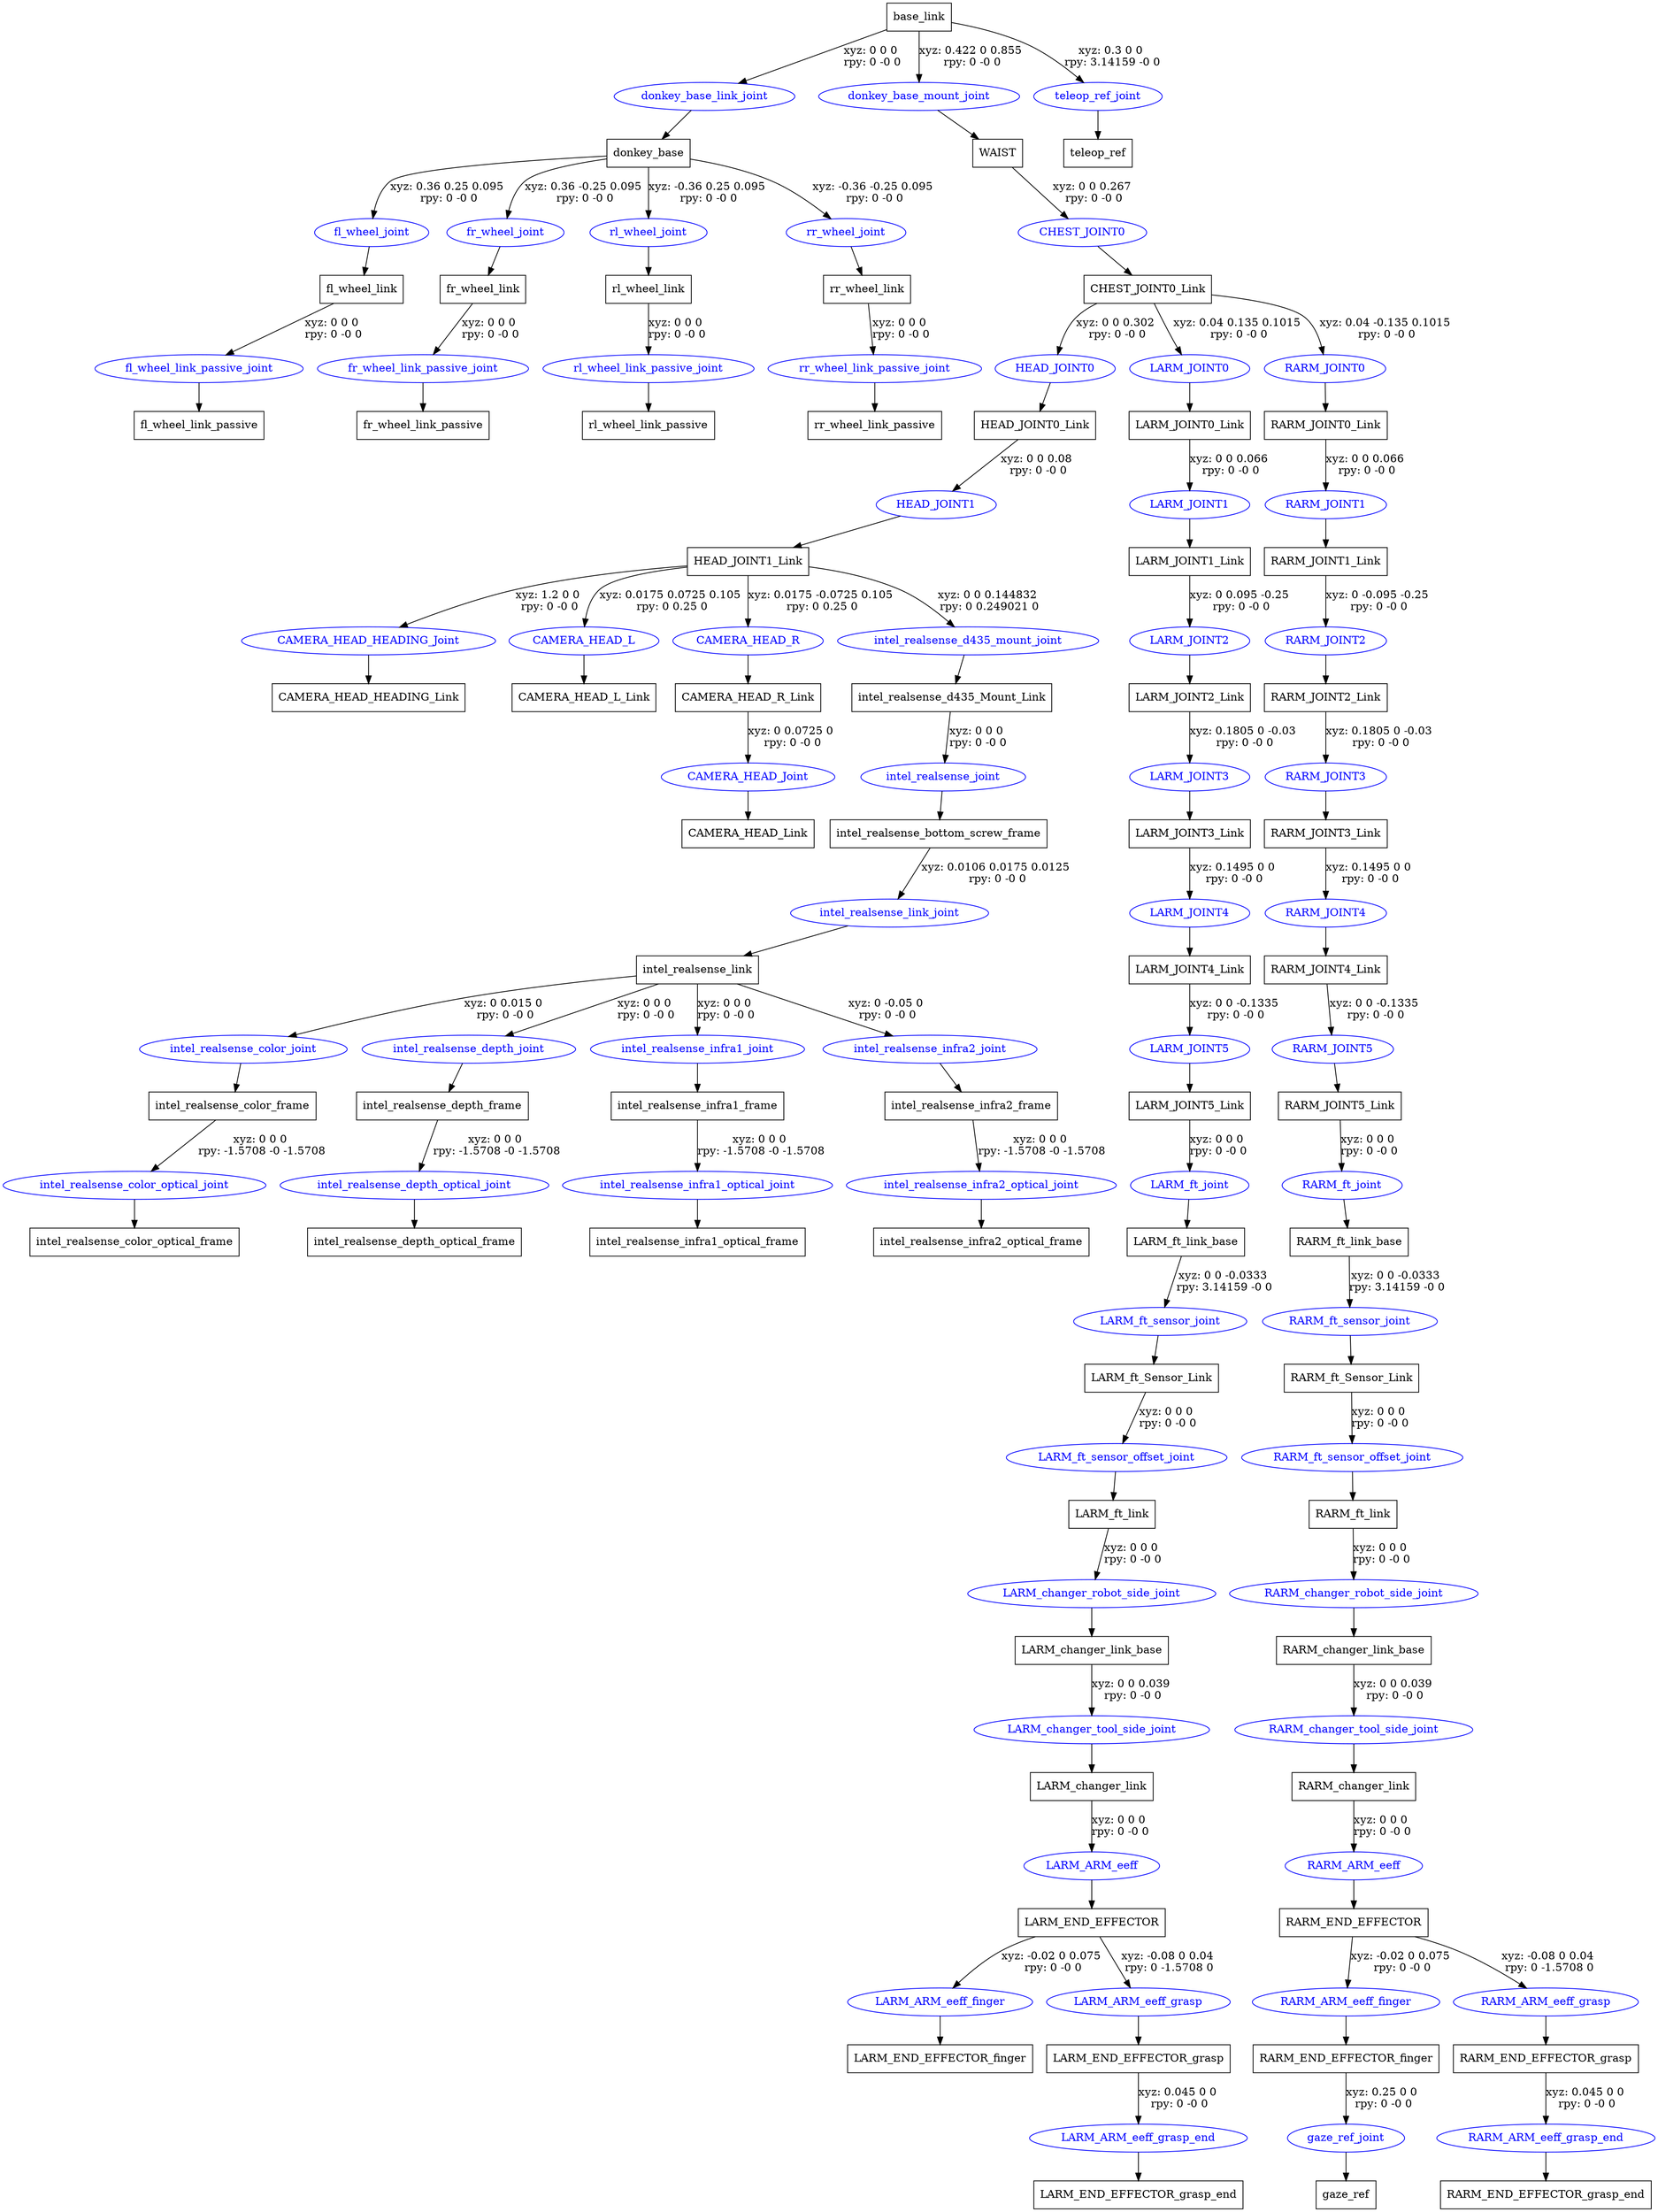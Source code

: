 digraph G {
node [shape=box];
"base_link" [label="base_link"];
"donkey_base" [label="donkey_base"];
"fl_wheel_link" [label="fl_wheel_link"];
"fl_wheel_link_passive" [label="fl_wheel_link_passive"];
"fr_wheel_link" [label="fr_wheel_link"];
"fr_wheel_link_passive" [label="fr_wheel_link_passive"];
"rl_wheel_link" [label="rl_wheel_link"];
"rl_wheel_link_passive" [label="rl_wheel_link_passive"];
"rr_wheel_link" [label="rr_wheel_link"];
"rr_wheel_link_passive" [label="rr_wheel_link_passive"];
"WAIST" [label="WAIST"];
"CHEST_JOINT0_Link" [label="CHEST_JOINT0_Link"];
"HEAD_JOINT0_Link" [label="HEAD_JOINT0_Link"];
"HEAD_JOINT1_Link" [label="HEAD_JOINT1_Link"];
"CAMERA_HEAD_HEADING_Link" [label="CAMERA_HEAD_HEADING_Link"];
"CAMERA_HEAD_L_Link" [label="CAMERA_HEAD_L_Link"];
"CAMERA_HEAD_R_Link" [label="CAMERA_HEAD_R_Link"];
"CAMERA_HEAD_Link" [label="CAMERA_HEAD_Link"];
"intel_realsense_d435_Mount_Link" [label="intel_realsense_d435_Mount_Link"];
"intel_realsense_bottom_screw_frame" [label="intel_realsense_bottom_screw_frame"];
"intel_realsense_link" [label="intel_realsense_link"];
"intel_realsense_color_frame" [label="intel_realsense_color_frame"];
"intel_realsense_color_optical_frame" [label="intel_realsense_color_optical_frame"];
"intel_realsense_depth_frame" [label="intel_realsense_depth_frame"];
"intel_realsense_depth_optical_frame" [label="intel_realsense_depth_optical_frame"];
"intel_realsense_infra1_frame" [label="intel_realsense_infra1_frame"];
"intel_realsense_infra1_optical_frame" [label="intel_realsense_infra1_optical_frame"];
"intel_realsense_infra2_frame" [label="intel_realsense_infra2_frame"];
"intel_realsense_infra2_optical_frame" [label="intel_realsense_infra2_optical_frame"];
"LARM_JOINT0_Link" [label="LARM_JOINT0_Link"];
"LARM_JOINT1_Link" [label="LARM_JOINT1_Link"];
"LARM_JOINT2_Link" [label="LARM_JOINT2_Link"];
"LARM_JOINT3_Link" [label="LARM_JOINT3_Link"];
"LARM_JOINT4_Link" [label="LARM_JOINT4_Link"];
"LARM_JOINT5_Link" [label="LARM_JOINT5_Link"];
"LARM_ft_link_base" [label="LARM_ft_link_base"];
"LARM_ft_Sensor_Link" [label="LARM_ft_Sensor_Link"];
"LARM_ft_link" [label="LARM_ft_link"];
"LARM_changer_link_base" [label="LARM_changer_link_base"];
"LARM_changer_link" [label="LARM_changer_link"];
"LARM_END_EFFECTOR" [label="LARM_END_EFFECTOR"];
"LARM_END_EFFECTOR_finger" [label="LARM_END_EFFECTOR_finger"];
"LARM_END_EFFECTOR_grasp" [label="LARM_END_EFFECTOR_grasp"];
"LARM_END_EFFECTOR_grasp_end" [label="LARM_END_EFFECTOR_grasp_end"];
"RARM_JOINT0_Link" [label="RARM_JOINT0_Link"];
"RARM_JOINT1_Link" [label="RARM_JOINT1_Link"];
"RARM_JOINT2_Link" [label="RARM_JOINT2_Link"];
"RARM_JOINT3_Link" [label="RARM_JOINT3_Link"];
"RARM_JOINT4_Link" [label="RARM_JOINT4_Link"];
"RARM_JOINT5_Link" [label="RARM_JOINT5_Link"];
"RARM_ft_link_base" [label="RARM_ft_link_base"];
"RARM_ft_Sensor_Link" [label="RARM_ft_Sensor_Link"];
"RARM_ft_link" [label="RARM_ft_link"];
"RARM_changer_link_base" [label="RARM_changer_link_base"];
"RARM_changer_link" [label="RARM_changer_link"];
"RARM_END_EFFECTOR" [label="RARM_END_EFFECTOR"];
"RARM_END_EFFECTOR_finger" [label="RARM_END_EFFECTOR_finger"];
"gaze_ref" [label="gaze_ref"];
"RARM_END_EFFECTOR_grasp" [label="RARM_END_EFFECTOR_grasp"];
"RARM_END_EFFECTOR_grasp_end" [label="RARM_END_EFFECTOR_grasp_end"];
"teleop_ref" [label="teleop_ref"];
node [shape=ellipse, color=blue, fontcolor=blue];
"base_link" -> "donkey_base_link_joint" [label="xyz: 0 0 0 \nrpy: 0 -0 0"]
"donkey_base_link_joint" -> "donkey_base"
"donkey_base" -> "fl_wheel_joint" [label="xyz: 0.36 0.25 0.095 \nrpy: 0 -0 0"]
"fl_wheel_joint" -> "fl_wheel_link"
"fl_wheel_link" -> "fl_wheel_link_passive_joint" [label="xyz: 0 0 0 \nrpy: 0 -0 0"]
"fl_wheel_link_passive_joint" -> "fl_wheel_link_passive"
"donkey_base" -> "fr_wheel_joint" [label="xyz: 0.36 -0.25 0.095 \nrpy: 0 -0 0"]
"fr_wheel_joint" -> "fr_wheel_link"
"fr_wheel_link" -> "fr_wheel_link_passive_joint" [label="xyz: 0 0 0 \nrpy: 0 -0 0"]
"fr_wheel_link_passive_joint" -> "fr_wheel_link_passive"
"donkey_base" -> "rl_wheel_joint" [label="xyz: -0.36 0.25 0.095 \nrpy: 0 -0 0"]
"rl_wheel_joint" -> "rl_wheel_link"
"rl_wheel_link" -> "rl_wheel_link_passive_joint" [label="xyz: 0 0 0 \nrpy: 0 -0 0"]
"rl_wheel_link_passive_joint" -> "rl_wheel_link_passive"
"donkey_base" -> "rr_wheel_joint" [label="xyz: -0.36 -0.25 0.095 \nrpy: 0 -0 0"]
"rr_wheel_joint" -> "rr_wheel_link"
"rr_wheel_link" -> "rr_wheel_link_passive_joint" [label="xyz: 0 0 0 \nrpy: 0 -0 0"]
"rr_wheel_link_passive_joint" -> "rr_wheel_link_passive"
"base_link" -> "donkey_base_mount_joint" [label="xyz: 0.422 0 0.855 \nrpy: 0 -0 0"]
"donkey_base_mount_joint" -> "WAIST"
"WAIST" -> "CHEST_JOINT0" [label="xyz: 0 0 0.267 \nrpy: 0 -0 0"]
"CHEST_JOINT0" -> "CHEST_JOINT0_Link"
"CHEST_JOINT0_Link" -> "HEAD_JOINT0" [label="xyz: 0 0 0.302 \nrpy: 0 -0 0"]
"HEAD_JOINT0" -> "HEAD_JOINT0_Link"
"HEAD_JOINT0_Link" -> "HEAD_JOINT1" [label="xyz: 0 0 0.08 \nrpy: 0 -0 0"]
"HEAD_JOINT1" -> "HEAD_JOINT1_Link"
"HEAD_JOINT1_Link" -> "CAMERA_HEAD_HEADING_Joint" [label="xyz: 1.2 0 0 \nrpy: 0 -0 0"]
"CAMERA_HEAD_HEADING_Joint" -> "CAMERA_HEAD_HEADING_Link"
"HEAD_JOINT1_Link" -> "CAMERA_HEAD_L" [label="xyz: 0.0175 0.0725 0.105 \nrpy: 0 0.25 0"]
"CAMERA_HEAD_L" -> "CAMERA_HEAD_L_Link"
"HEAD_JOINT1_Link" -> "CAMERA_HEAD_R" [label="xyz: 0.0175 -0.0725 0.105 \nrpy: 0 0.25 0"]
"CAMERA_HEAD_R" -> "CAMERA_HEAD_R_Link"
"CAMERA_HEAD_R_Link" -> "CAMERA_HEAD_Joint" [label="xyz: 0 0.0725 0 \nrpy: 0 -0 0"]
"CAMERA_HEAD_Joint" -> "CAMERA_HEAD_Link"
"HEAD_JOINT1_Link" -> "intel_realsense_d435_mount_joint" [label="xyz: 0 0 0.144832 \nrpy: 0 0.249021 0"]
"intel_realsense_d435_mount_joint" -> "intel_realsense_d435_Mount_Link"
"intel_realsense_d435_Mount_Link" -> "intel_realsense_joint" [label="xyz: 0 0 0 \nrpy: 0 -0 0"]
"intel_realsense_joint" -> "intel_realsense_bottom_screw_frame"
"intel_realsense_bottom_screw_frame" -> "intel_realsense_link_joint" [label="xyz: 0.0106 0.0175 0.0125 \nrpy: 0 -0 0"]
"intel_realsense_link_joint" -> "intel_realsense_link"
"intel_realsense_link" -> "intel_realsense_color_joint" [label="xyz: 0 0.015 0 \nrpy: 0 -0 0"]
"intel_realsense_color_joint" -> "intel_realsense_color_frame"
"intel_realsense_color_frame" -> "intel_realsense_color_optical_joint" [label="xyz: 0 0 0 \nrpy: -1.5708 -0 -1.5708"]
"intel_realsense_color_optical_joint" -> "intel_realsense_color_optical_frame"
"intel_realsense_link" -> "intel_realsense_depth_joint" [label="xyz: 0 0 0 \nrpy: 0 -0 0"]
"intel_realsense_depth_joint" -> "intel_realsense_depth_frame"
"intel_realsense_depth_frame" -> "intel_realsense_depth_optical_joint" [label="xyz: 0 0 0 \nrpy: -1.5708 -0 -1.5708"]
"intel_realsense_depth_optical_joint" -> "intel_realsense_depth_optical_frame"
"intel_realsense_link" -> "intel_realsense_infra1_joint" [label="xyz: 0 0 0 \nrpy: 0 -0 0"]
"intel_realsense_infra1_joint" -> "intel_realsense_infra1_frame"
"intel_realsense_infra1_frame" -> "intel_realsense_infra1_optical_joint" [label="xyz: 0 0 0 \nrpy: -1.5708 -0 -1.5708"]
"intel_realsense_infra1_optical_joint" -> "intel_realsense_infra1_optical_frame"
"intel_realsense_link" -> "intel_realsense_infra2_joint" [label="xyz: 0 -0.05 0 \nrpy: 0 -0 0"]
"intel_realsense_infra2_joint" -> "intel_realsense_infra2_frame"
"intel_realsense_infra2_frame" -> "intel_realsense_infra2_optical_joint" [label="xyz: 0 0 0 \nrpy: -1.5708 -0 -1.5708"]
"intel_realsense_infra2_optical_joint" -> "intel_realsense_infra2_optical_frame"
"CHEST_JOINT0_Link" -> "LARM_JOINT0" [label="xyz: 0.04 0.135 0.1015 \nrpy: 0 -0 0"]
"LARM_JOINT0" -> "LARM_JOINT0_Link"
"LARM_JOINT0_Link" -> "LARM_JOINT1" [label="xyz: 0 0 0.066 \nrpy: 0 -0 0"]
"LARM_JOINT1" -> "LARM_JOINT1_Link"
"LARM_JOINT1_Link" -> "LARM_JOINT2" [label="xyz: 0 0.095 -0.25 \nrpy: 0 -0 0"]
"LARM_JOINT2" -> "LARM_JOINT2_Link"
"LARM_JOINT2_Link" -> "LARM_JOINT3" [label="xyz: 0.1805 0 -0.03 \nrpy: 0 -0 0"]
"LARM_JOINT3" -> "LARM_JOINT3_Link"
"LARM_JOINT3_Link" -> "LARM_JOINT4" [label="xyz: 0.1495 0 0 \nrpy: 0 -0 0"]
"LARM_JOINT4" -> "LARM_JOINT4_Link"
"LARM_JOINT4_Link" -> "LARM_JOINT5" [label="xyz: 0 0 -0.1335 \nrpy: 0 -0 0"]
"LARM_JOINT5" -> "LARM_JOINT5_Link"
"LARM_JOINT5_Link" -> "LARM_ft_joint" [label="xyz: 0 0 0 \nrpy: 0 -0 0"]
"LARM_ft_joint" -> "LARM_ft_link_base"
"LARM_ft_link_base" -> "LARM_ft_sensor_joint" [label="xyz: 0 0 -0.0333 \nrpy: 3.14159 -0 0"]
"LARM_ft_sensor_joint" -> "LARM_ft_Sensor_Link"
"LARM_ft_Sensor_Link" -> "LARM_ft_sensor_offset_joint" [label="xyz: 0 0 0 \nrpy: 0 -0 0"]
"LARM_ft_sensor_offset_joint" -> "LARM_ft_link"
"LARM_ft_link" -> "LARM_changer_robot_side_joint" [label="xyz: 0 0 0 \nrpy: 0 -0 0"]
"LARM_changer_robot_side_joint" -> "LARM_changer_link_base"
"LARM_changer_link_base" -> "LARM_changer_tool_side_joint" [label="xyz: 0 0 0.039 \nrpy: 0 -0 0"]
"LARM_changer_tool_side_joint" -> "LARM_changer_link"
"LARM_changer_link" -> "LARM_ARM_eeff" [label="xyz: 0 0 0 \nrpy: 0 -0 0"]
"LARM_ARM_eeff" -> "LARM_END_EFFECTOR"
"LARM_END_EFFECTOR" -> "LARM_ARM_eeff_finger" [label="xyz: -0.02 0 0.075 \nrpy: 0 -0 0"]
"LARM_ARM_eeff_finger" -> "LARM_END_EFFECTOR_finger"
"LARM_END_EFFECTOR" -> "LARM_ARM_eeff_grasp" [label="xyz: -0.08 0 0.04 \nrpy: 0 -1.5708 0"]
"LARM_ARM_eeff_grasp" -> "LARM_END_EFFECTOR_grasp"
"LARM_END_EFFECTOR_grasp" -> "LARM_ARM_eeff_grasp_end" [label="xyz: 0.045 0 0 \nrpy: 0 -0 0"]
"LARM_ARM_eeff_grasp_end" -> "LARM_END_EFFECTOR_grasp_end"
"CHEST_JOINT0_Link" -> "RARM_JOINT0" [label="xyz: 0.04 -0.135 0.1015 \nrpy: 0 -0 0"]
"RARM_JOINT0" -> "RARM_JOINT0_Link"
"RARM_JOINT0_Link" -> "RARM_JOINT1" [label="xyz: 0 0 0.066 \nrpy: 0 -0 0"]
"RARM_JOINT1" -> "RARM_JOINT1_Link"
"RARM_JOINT1_Link" -> "RARM_JOINT2" [label="xyz: 0 -0.095 -0.25 \nrpy: 0 -0 0"]
"RARM_JOINT2" -> "RARM_JOINT2_Link"
"RARM_JOINT2_Link" -> "RARM_JOINT3" [label="xyz: 0.1805 0 -0.03 \nrpy: 0 -0 0"]
"RARM_JOINT3" -> "RARM_JOINT3_Link"
"RARM_JOINT3_Link" -> "RARM_JOINT4" [label="xyz: 0.1495 0 0 \nrpy: 0 -0 0"]
"RARM_JOINT4" -> "RARM_JOINT4_Link"
"RARM_JOINT4_Link" -> "RARM_JOINT5" [label="xyz: 0 0 -0.1335 \nrpy: 0 -0 0"]
"RARM_JOINT5" -> "RARM_JOINT5_Link"
"RARM_JOINT5_Link" -> "RARM_ft_joint" [label="xyz: 0 0 0 \nrpy: 0 -0 0"]
"RARM_ft_joint" -> "RARM_ft_link_base"
"RARM_ft_link_base" -> "RARM_ft_sensor_joint" [label="xyz: 0 0 -0.0333 \nrpy: 3.14159 -0 0"]
"RARM_ft_sensor_joint" -> "RARM_ft_Sensor_Link"
"RARM_ft_Sensor_Link" -> "RARM_ft_sensor_offset_joint" [label="xyz: 0 0 0 \nrpy: 0 -0 0"]
"RARM_ft_sensor_offset_joint" -> "RARM_ft_link"
"RARM_ft_link" -> "RARM_changer_robot_side_joint" [label="xyz: 0 0 0 \nrpy: 0 -0 0"]
"RARM_changer_robot_side_joint" -> "RARM_changer_link_base"
"RARM_changer_link_base" -> "RARM_changer_tool_side_joint" [label="xyz: 0 0 0.039 \nrpy: 0 -0 0"]
"RARM_changer_tool_side_joint" -> "RARM_changer_link"
"RARM_changer_link" -> "RARM_ARM_eeff" [label="xyz: 0 0 0 \nrpy: 0 -0 0"]
"RARM_ARM_eeff" -> "RARM_END_EFFECTOR"
"RARM_END_EFFECTOR" -> "RARM_ARM_eeff_finger" [label="xyz: -0.02 0 0.075 \nrpy: 0 -0 0"]
"RARM_ARM_eeff_finger" -> "RARM_END_EFFECTOR_finger"
"RARM_END_EFFECTOR_finger" -> "gaze_ref_joint" [label="xyz: 0.25 0 0 \nrpy: 0 -0 0"]
"gaze_ref_joint" -> "gaze_ref"
"RARM_END_EFFECTOR" -> "RARM_ARM_eeff_grasp" [label="xyz: -0.08 0 0.04 \nrpy: 0 -1.5708 0"]
"RARM_ARM_eeff_grasp" -> "RARM_END_EFFECTOR_grasp"
"RARM_END_EFFECTOR_grasp" -> "RARM_ARM_eeff_grasp_end" [label="xyz: 0.045 0 0 \nrpy: 0 -0 0"]
"RARM_ARM_eeff_grasp_end" -> "RARM_END_EFFECTOR_grasp_end"
"base_link" -> "teleop_ref_joint" [label="xyz: 0.3 0 0 \nrpy: 3.14159 -0 0"]
"teleop_ref_joint" -> "teleop_ref"
}

